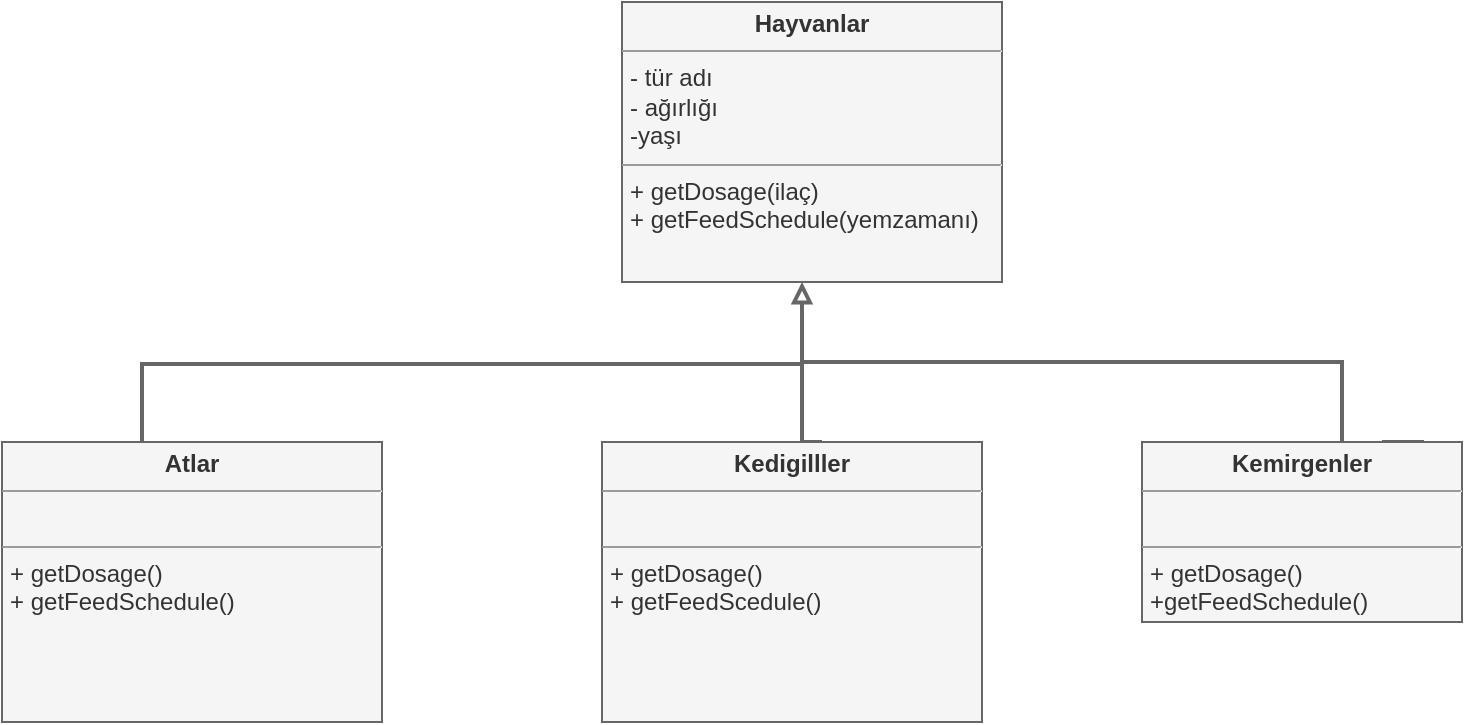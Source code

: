 <mxfile version="14.9.9" type="github">
  <diagram name="Page-1" id="c4acf3e9-155e-7222-9cf6-157b1a14988f">
    <mxGraphModel dx="1038" dy="617" grid="1" gridSize="10" guides="1" tooltips="1" connect="1" arrows="1" fold="1" page="1" pageScale="1" pageWidth="850" pageHeight="1100" background="none" math="0" shadow="0">
      <root>
        <mxCell id="0" />
        <mxCell id="1" parent="0" />
        <mxCell id="rwPZ5N1sPxn8xKXgGYAB-42" value="" style="edgeStyle=orthogonalEdgeStyle;rounded=0;orthogonalLoop=1;jettySize=auto;html=1;endArrow=none;endFill=0;startSize=20;strokeWidth=2;fillColor=#f5f5f5;strokeColor=#666666;exitX=0.5;exitY=0;exitDx=0;exitDy=0;" edge="1" parent="1">
          <mxGeometry relative="1" as="geometry">
            <mxPoint x="420" y="230" as="sourcePoint" />
            <mxPoint x="410" y="190" as="targetPoint" />
            <Array as="points">
              <mxPoint x="420" y="230" />
            </Array>
          </mxGeometry>
        </mxCell>
        <mxCell id="rwPZ5N1sPxn8xKXgGYAB-36" value="" style="edgeStyle=elbowEdgeStyle;elbow=vertical;startArrow=block;endArrow=none;rounded=0;strokeWidth=2;fillColor=#f5f5f5;strokeColor=#666666;endFill=0;startFill=0;" edge="1" parent="1">
          <mxGeometry relative="1" as="geometry">
            <mxPoint x="410" y="150" as="sourcePoint" />
            <mxPoint x="80" y="230" as="targetPoint" />
            <Array as="points">
              <mxPoint x="250" y="191" />
              <mxPoint x="401.2" y="191.03" />
              <mxPoint x="281.2" y="195.03" />
            </Array>
          </mxGeometry>
        </mxCell>
        <mxCell id="rwPZ5N1sPxn8xKXgGYAB-47" style="edgeStyle=orthogonalEdgeStyle;orthogonalLoop=1;jettySize=auto;html=1;endArrow=none;endFill=0;startSize=20;strokeWidth=2;rounded=0;fillColor=#f5f5f5;strokeColor=#666666;exitX=0.75;exitY=0;exitDx=0;exitDy=0;" edge="1" parent="1" source="rwPZ5N1sPxn8xKXgGYAB-73">
          <mxGeometry relative="1" as="geometry">
            <mxPoint x="410" y="190" as="targetPoint" />
            <mxPoint x="690" y="280" as="sourcePoint" />
            <Array as="points">
              <mxPoint x="720" y="230" />
              <mxPoint x="720" y="270" />
              <mxPoint x="680" y="270" />
              <mxPoint x="680" y="190" />
            </Array>
          </mxGeometry>
        </mxCell>
        <mxCell id="rwPZ5N1sPxn8xKXgGYAB-73" value="&lt;p style=&quot;margin: 0px ; margin-top: 4px ; text-align: center&quot;&gt;&lt;b&gt;Kemirgenler&lt;/b&gt;&lt;/p&gt;&lt;hr size=&quot;1&quot;&gt;&lt;p style=&quot;margin: 0px ; margin-left: 4px&quot;&gt;&amp;nbsp; &amp;nbsp;&lt;/p&gt;&lt;hr size=&quot;1&quot;&gt;&lt;p style=&quot;margin: 0px ; margin-left: 4px&quot;&gt;+ getDosage()&lt;/p&gt;&lt;p style=&quot;margin: 0px ; margin-left: 4px&quot;&gt;+getFeedSchedule()&lt;/p&gt;" style="verticalAlign=top;align=left;overflow=fill;fontSize=12;fontFamily=Helvetica;html=1;startSize=20;fillColor=#f5f5f5;strokeColor=#666666;fontColor=#333333;" vertex="1" parent="1">
          <mxGeometry x="580" y="230" width="160" height="90" as="geometry" />
        </mxCell>
        <mxCell id="rwPZ5N1sPxn8xKXgGYAB-75" value="&lt;p style=&quot;margin: 0px ; margin-top: 4px ; text-align: center&quot;&gt;&lt;b&gt;Atlar&lt;/b&gt;&lt;/p&gt;&lt;hr size=&quot;1&quot;&gt;&lt;p style=&quot;margin: 0px ; margin-left: 4px&quot;&gt;&amp;nbsp; &amp;nbsp;&amp;nbsp;&lt;/p&gt;&lt;hr size=&quot;1&quot;&gt;&lt;p style=&quot;margin: 0px ; margin-left: 4px&quot;&gt;+ getDosage()&lt;br&gt;+ getFeedSchedule()&lt;/p&gt;" style="verticalAlign=top;align=left;overflow=fill;fontSize=12;fontFamily=Helvetica;html=1;startSize=20;fillColor=#f5f5f5;strokeColor=#666666;fontColor=#333333;" vertex="1" parent="1">
          <mxGeometry x="10" y="230" width="190" height="140" as="geometry" />
        </mxCell>
        <mxCell id="rwPZ5N1sPxn8xKXgGYAB-76" value="&lt;p style=&quot;margin: 0px ; margin-top: 4px ; text-align: center&quot;&gt;&lt;b&gt;Hayvanlar&lt;/b&gt;&lt;/p&gt;&lt;hr size=&quot;1&quot;&gt;&lt;p style=&quot;margin: 0px ; margin-left: 4px&quot;&gt;- tür adı&lt;br&gt;- ağırlığı&lt;/p&gt;&lt;p style=&quot;margin: 0px ; margin-left: 4px&quot;&gt;-yaşı&lt;/p&gt;&lt;hr size=&quot;1&quot;&gt;&lt;p style=&quot;margin: 0px ; margin-left: 4px&quot;&gt;+ getDosage(ilaç)&lt;br&gt;+ getFeedSchedule(yemzamanı)&lt;/p&gt;" style="verticalAlign=top;align=left;overflow=fill;fontSize=12;fontFamily=Helvetica;html=1;startSize=20;fillColor=#f5f5f5;strokeColor=#666666;fontColor=#333333;" vertex="1" parent="1">
          <mxGeometry x="320" y="10" width="190" height="140" as="geometry" />
        </mxCell>
        <mxCell id="rwPZ5N1sPxn8xKXgGYAB-77" value="&lt;p style=&quot;margin: 0px ; margin-top: 4px ; text-align: center&quot;&gt;&lt;b&gt;Kedigilller&lt;/b&gt;&lt;/p&gt;&lt;hr size=&quot;1&quot;&gt;&lt;p style=&quot;margin: 0px ; margin-left: 4px&quot;&gt;&amp;nbsp; &amp;nbsp;&lt;br&gt;&lt;/p&gt;&lt;hr size=&quot;1&quot;&gt;&lt;p style=&quot;margin: 0px ; margin-left: 4px&quot;&gt;+ getDosage()&lt;br&gt;+ getFeedScedule()&lt;/p&gt;" style="verticalAlign=top;align=left;overflow=fill;fontSize=12;fontFamily=Helvetica;html=1;startSize=20;fillColor=#f5f5f5;strokeColor=#666666;fontColor=#333333;" vertex="1" parent="1">
          <mxGeometry x="310" y="230" width="190" height="140" as="geometry" />
        </mxCell>
      </root>
    </mxGraphModel>
  </diagram>
</mxfile>

